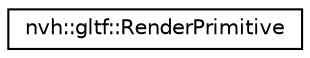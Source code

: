 digraph "Graphical Class Hierarchy"
{
 // LATEX_PDF_SIZE
  edge [fontname="Helvetica",fontsize="10",labelfontname="Helvetica",labelfontsize="10"];
  node [fontname="Helvetica",fontsize="10",shape=record];
  rankdir="LR";
  Node0 [label="nvh::gltf::RenderPrimitive",height=0.2,width=0.4,color="black", fillcolor="white", style="filled",URL="$structnvh_1_1gltf_1_1_render_primitive.html",tooltip=" "];
}
